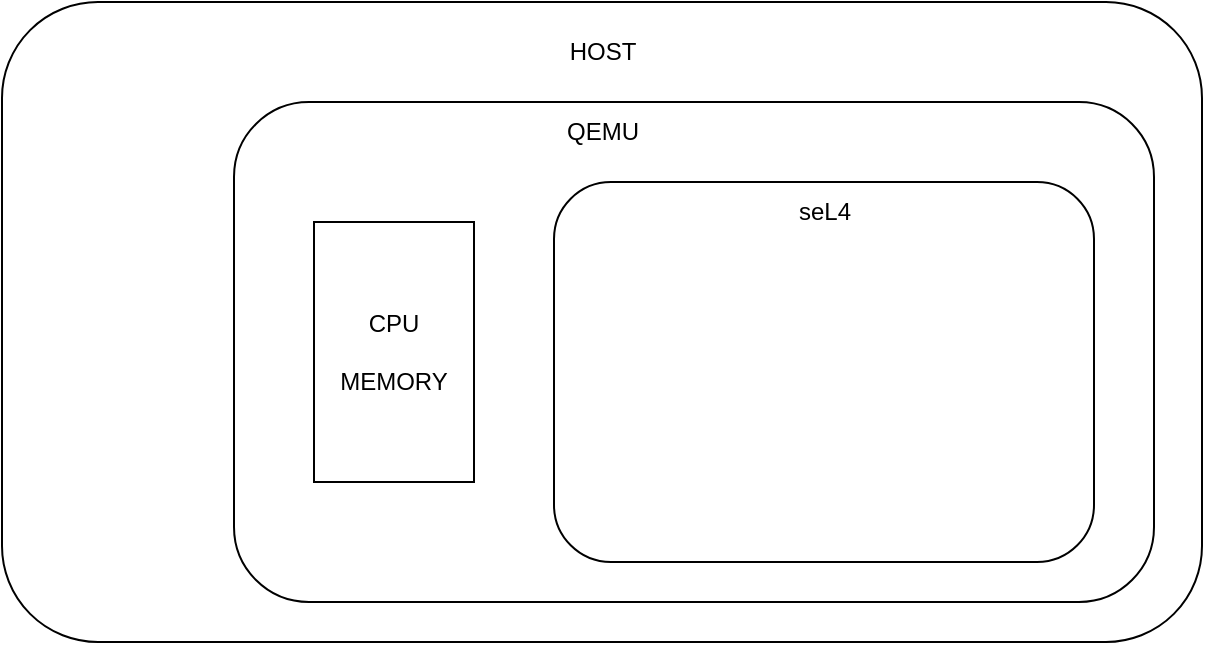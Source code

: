 <mxfile version="27.1.1">
  <diagram name="Página-1" id="cpMpVoto40fGdHfVnlGu">
    <mxGraphModel dx="815" dy="434" grid="1" gridSize="10" guides="1" tooltips="1" connect="1" arrows="1" fold="1" page="1" pageScale="1" pageWidth="827" pageHeight="1169" math="0" shadow="0">
      <root>
        <mxCell id="0" />
        <mxCell id="1" parent="0" />
        <mxCell id="rGIwPt4Vt3ALr6F3LEjF-2" value="" style="rounded=1;whiteSpace=wrap;html=1;" vertex="1" parent="1">
          <mxGeometry x="114" y="80" width="600" height="320" as="geometry" />
        </mxCell>
        <mxCell id="rGIwPt4Vt3ALr6F3LEjF-3" value="" style="rounded=1;whiteSpace=wrap;html=1;" vertex="1" parent="1">
          <mxGeometry x="230" y="130" width="460" height="250" as="geometry" />
        </mxCell>
        <mxCell id="rGIwPt4Vt3ALr6F3LEjF-4" value="HOST" style="text;html=1;align=center;verticalAlign=middle;resizable=0;points=[];autosize=1;strokeColor=none;fillColor=none;" vertex="1" parent="1">
          <mxGeometry x="384" y="90" width="60" height="30" as="geometry" />
        </mxCell>
        <mxCell id="rGIwPt4Vt3ALr6F3LEjF-6" value="QEMU" style="text;html=1;align=center;verticalAlign=middle;resizable=0;points=[];autosize=1;strokeColor=none;fillColor=none;" vertex="1" parent="1">
          <mxGeometry x="384" y="130" width="60" height="30" as="geometry" />
        </mxCell>
        <mxCell id="rGIwPt4Vt3ALr6F3LEjF-7" value="" style="rounded=1;whiteSpace=wrap;html=1;" vertex="1" parent="1">
          <mxGeometry x="390" y="170" width="270" height="190" as="geometry" />
        </mxCell>
        <mxCell id="rGIwPt4Vt3ALr6F3LEjF-8" value="CPU&lt;div&gt;&lt;br&gt;&lt;/div&gt;&lt;div&gt;MEMORY&lt;/div&gt;" style="rounded=0;whiteSpace=wrap;html=1;" vertex="1" parent="1">
          <mxGeometry x="270" y="190" width="80" height="130" as="geometry" />
        </mxCell>
        <mxCell id="rGIwPt4Vt3ALr6F3LEjF-9" value="seL4" style="text;html=1;align=center;verticalAlign=middle;resizable=0;points=[];autosize=1;strokeColor=none;fillColor=none;" vertex="1" parent="1">
          <mxGeometry x="500" y="170" width="50" height="30" as="geometry" />
        </mxCell>
      </root>
    </mxGraphModel>
  </diagram>
</mxfile>
